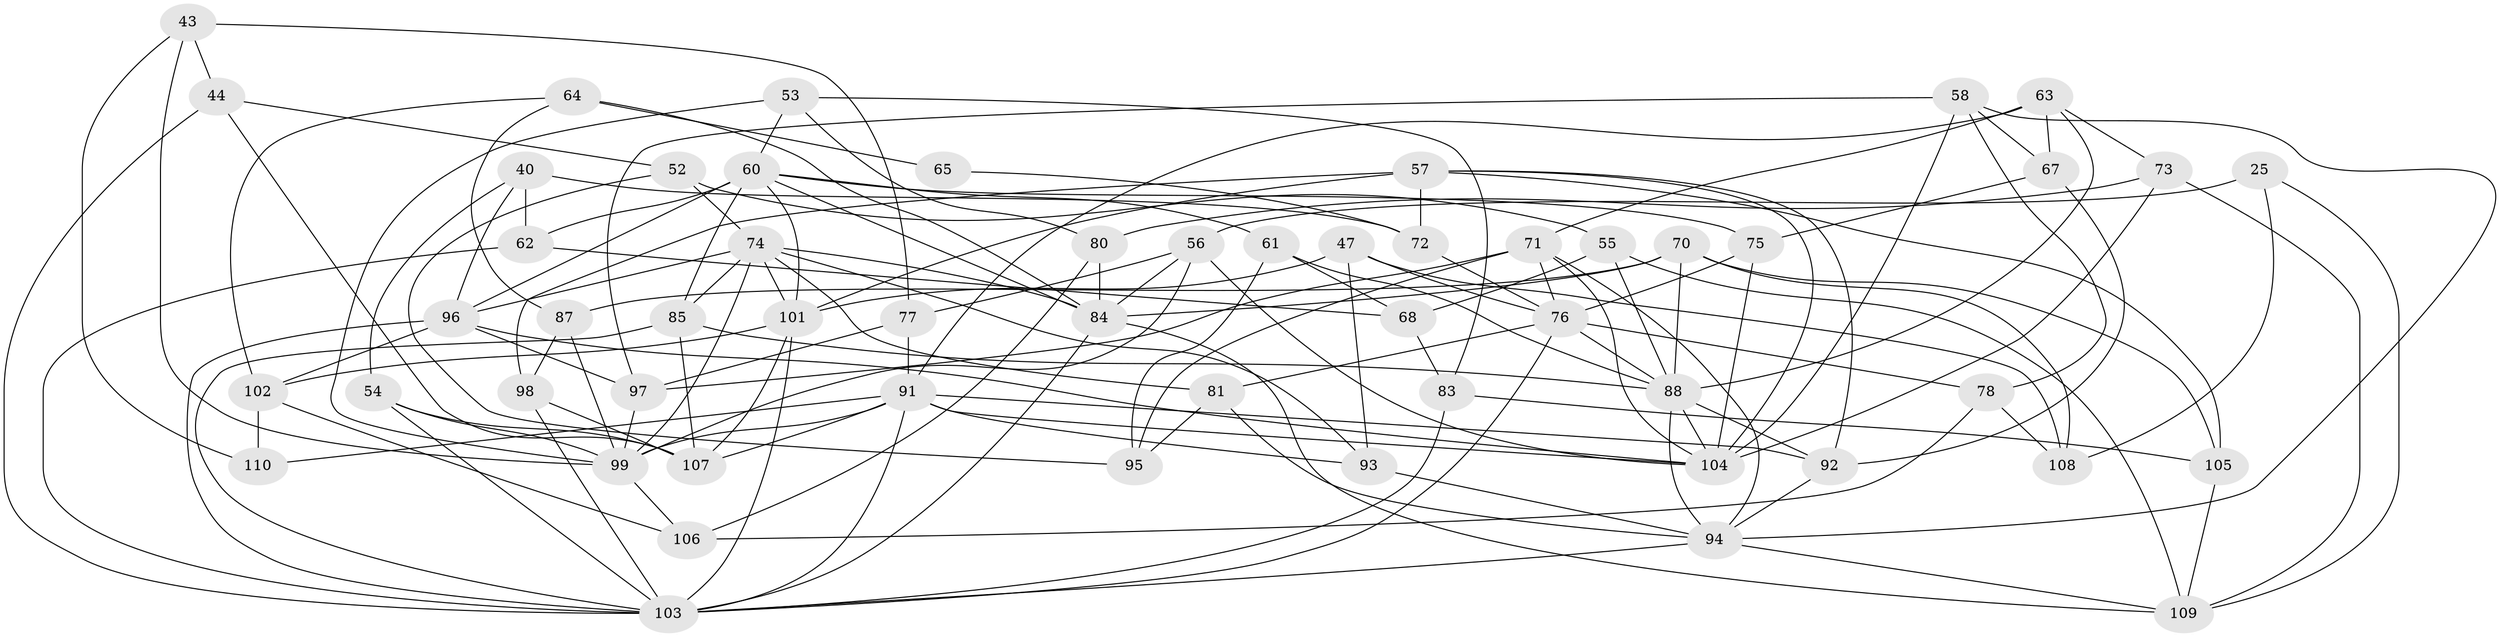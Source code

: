 // original degree distribution, {4: 1.0}
// Generated by graph-tools (version 1.1) at 2025/56/03/09/25 04:56:30]
// undirected, 55 vertices, 143 edges
graph export_dot {
graph [start="1"]
  node [color=gray90,style=filled];
  25;
  40;
  43;
  44;
  47;
  52;
  53;
  54;
  55;
  56 [super="+20"];
  57 [super="+1+41"];
  58 [super="+15"];
  60 [super="+42"];
  61;
  62;
  63 [super="+50"];
  64 [super="+2"];
  65;
  67;
  68;
  70 [super="+48"];
  71 [super="+31"];
  72 [super="+3"];
  73;
  74 [super="+26"];
  75;
  76 [super="+10+49+38"];
  77;
  78;
  80;
  81;
  83;
  84 [super="+28+39"];
  85 [super="+69"];
  87 [super="+19"];
  88 [super="+18+30+36"];
  91 [super="+66"];
  92 [super="+90"];
  93;
  94 [super="+34"];
  95;
  96 [super="+6+51"];
  97 [super="+11"];
  98 [super="+59"];
  99 [super="+12+46+13"];
  101 [super="+29+100"];
  102 [super="+5"];
  103 [super="+45+89"];
  104 [super="+32+79"];
  105;
  106;
  107 [super="+82"];
  108;
  109 [super="+35"];
  110;
  25 -- 56 [weight=2];
  25 -- 108;
  25 -- 109;
  40 -- 54;
  40 -- 96;
  40 -- 62;
  40 -- 72;
  43 -- 110;
  43 -- 77;
  43 -- 44;
  43 -- 99;
  44 -- 52;
  44 -- 103;
  44 -- 107;
  47 -- 93;
  47 -- 101;
  47 -- 108;
  47 -- 76;
  52 -- 95;
  52 -- 74;
  52 -- 55;
  53 -- 60;
  53 -- 80;
  53 -- 83;
  53 -- 99;
  54 -- 99;
  54 -- 107;
  54 -- 103;
  55 -- 68;
  55 -- 88;
  55 -- 109;
  56 -- 84;
  56 -- 77;
  56 -- 104;
  56 -- 99;
  57 -- 105;
  57 -- 72;
  57 -- 98 [weight=2];
  57 -- 92;
  57 -- 101;
  57 -- 104 [weight=2];
  58 -- 67;
  58 -- 97 [weight=2];
  58 -- 78;
  58 -- 94;
  58 -- 104;
  60 -- 75;
  60 -- 96;
  60 -- 84;
  60 -- 85;
  60 -- 61;
  60 -- 62;
  60 -- 101;
  61 -- 88;
  61 -- 95;
  61 -- 68;
  62 -- 68;
  62 -- 103;
  63 -- 71;
  63 -- 88;
  63 -- 73;
  63 -- 67;
  63 -- 91 [weight=2];
  64 -- 102;
  64 -- 65 [weight=2];
  64 -- 87 [weight=2];
  64 -- 84;
  65 -- 72 [weight=2];
  67 -- 75;
  67 -- 92;
  68 -- 83;
  70 -- 87 [weight=2];
  70 -- 105;
  70 -- 108;
  70 -- 88;
  70 -- 84;
  71 -- 94;
  71 -- 97;
  71 -- 76;
  71 -- 95;
  71 -- 104;
  72 -- 76 [weight=2];
  73 -- 104;
  73 -- 80;
  73 -- 109;
  74 -- 96;
  74 -- 99 [weight=2];
  74 -- 101 [weight=2];
  74 -- 81;
  74 -- 85;
  74 -- 93;
  74 -- 84;
  75 -- 76;
  75 -- 104;
  76 -- 78;
  76 -- 81;
  76 -- 88 [weight=2];
  76 -- 103;
  77 -- 97;
  77 -- 91;
  78 -- 106;
  78 -- 108;
  80 -- 106;
  80 -- 84;
  81 -- 95;
  81 -- 94;
  83 -- 105;
  83 -- 103;
  84 -- 109;
  84 -- 103;
  85 -- 107 [weight=2];
  85 -- 88;
  85 -- 103;
  87 -- 98;
  87 -- 99;
  88 -- 94 [weight=2];
  88 -- 92;
  88 -- 104 [weight=2];
  91 -- 92;
  91 -- 99;
  91 -- 104 [weight=2];
  91 -- 103 [weight=2];
  91 -- 107;
  91 -- 110;
  91 -- 93;
  92 -- 94 [weight=2];
  93 -- 94;
  94 -- 109;
  94 -- 103;
  96 -- 102;
  96 -- 97;
  96 -- 104;
  96 -- 103 [weight=2];
  97 -- 99;
  98 -- 107 [weight=2];
  98 -- 103;
  99 -- 106;
  101 -- 107;
  101 -- 102;
  101 -- 103;
  102 -- 106;
  102 -- 110 [weight=2];
  105 -- 109;
}
